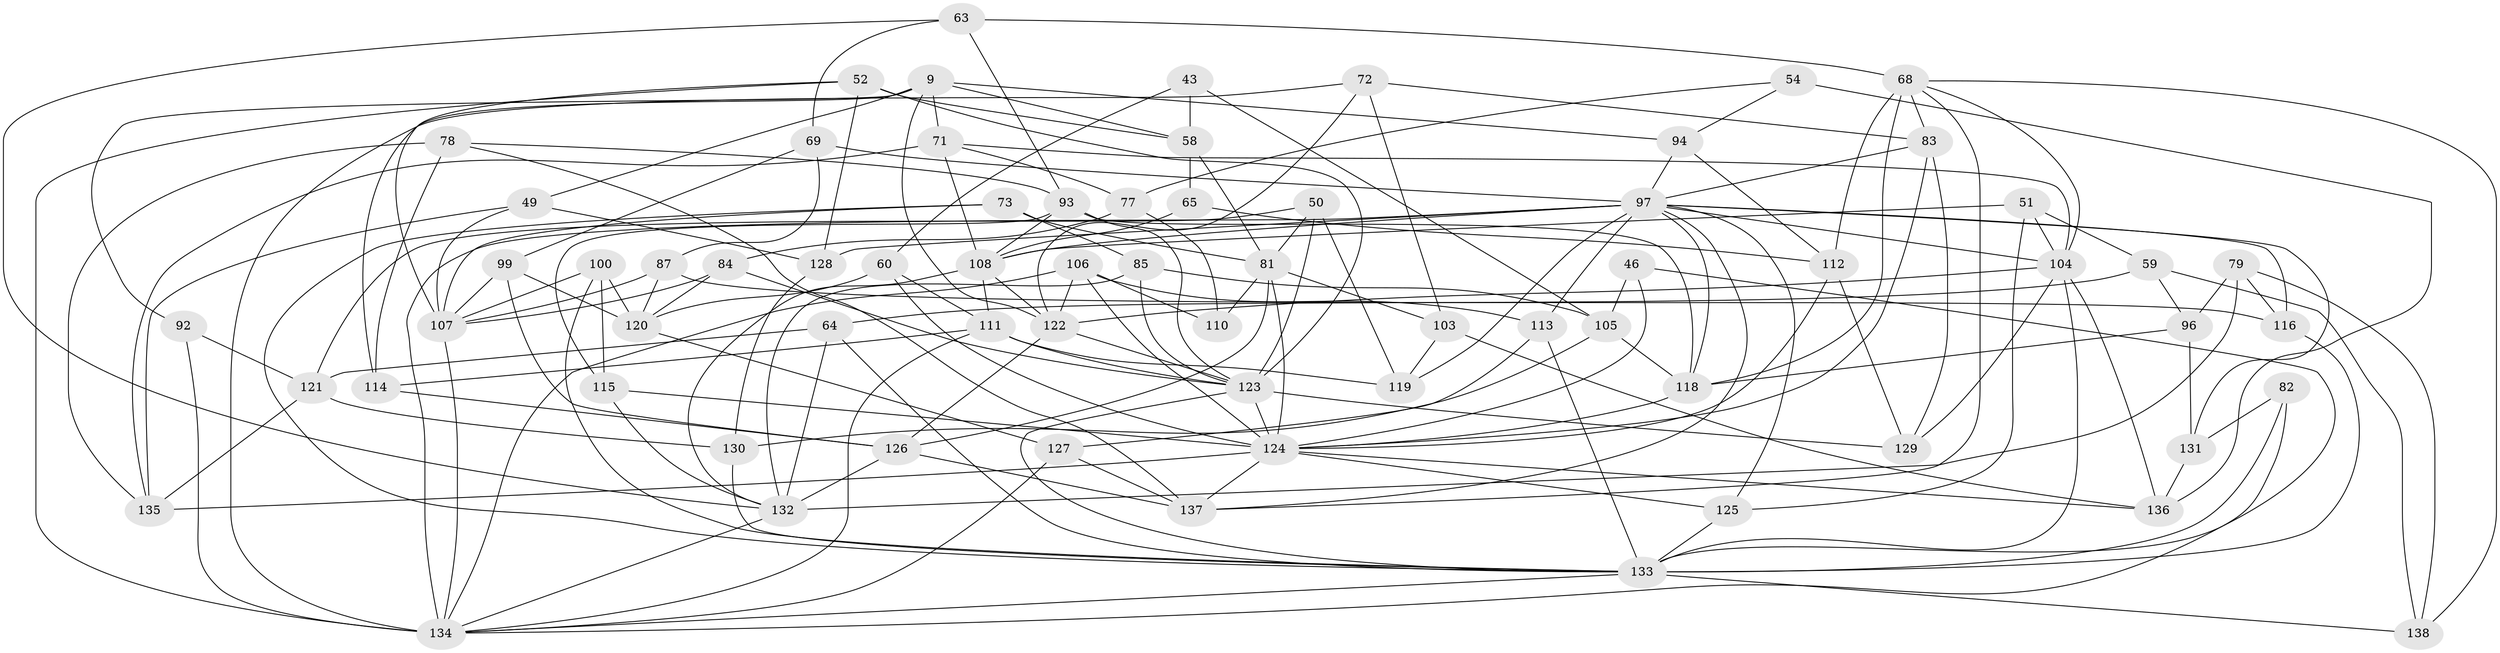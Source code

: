// original degree distribution, {4: 1.0}
// Generated by graph-tools (version 1.1) at 2025/03/03/04/25 22:03:55]
// undirected, 69 vertices, 180 edges
graph export_dot {
graph [start="1"]
  node [color=gray90,style=filled];
  9 [super="+1+5"];
  43;
  46;
  49;
  50;
  51;
  52 [super="+39"];
  54;
  58 [super="+11"];
  59;
  60;
  63;
  64;
  65;
  68 [super="+25"];
  69;
  71 [super="+55"];
  72;
  73;
  77;
  78;
  79;
  81 [super="+26"];
  82;
  83 [super="+67"];
  84;
  85;
  87;
  92;
  93 [super="+76+91"];
  94;
  96;
  97 [super="+32+38+74"];
  99;
  100;
  103;
  104 [super="+6+10+86"];
  105 [super="+13"];
  106 [super="+24"];
  107 [super="+31+95"];
  108 [super="+30+33"];
  110;
  111 [super="+102"];
  112 [super="+56"];
  113;
  114;
  115;
  116;
  118 [super="+90"];
  119;
  120 [super="+48"];
  121 [super="+45"];
  122 [super="+109"];
  123 [super="+18+117+23+75+35"];
  124 [super="+57+41+62"];
  125;
  126 [super="+89"];
  127;
  128;
  129;
  130;
  131;
  132 [super="+66+101"];
  133 [super="+70+40"];
  134 [super="+88+15+80"];
  135 [super="+98"];
  136 [super="+17"];
  137 [super="+44"];
  138;
  9 -- 58;
  9 -- 92;
  9 -- 94;
  9 -- 49;
  9 -- 114;
  9 -- 71 [weight=2];
  9 -- 122;
  43 -- 60;
  43 -- 105;
  43 -- 58 [weight=2];
  46 -- 105 [weight=2];
  46 -- 133;
  46 -- 124;
  49 -- 107;
  49 -- 128;
  49 -- 135;
  50 -- 119;
  50 -- 121;
  50 -- 81;
  50 -- 123;
  51 -- 59;
  51 -- 104;
  51 -- 125;
  51 -- 108;
  52 -- 128;
  52 -- 134 [weight=3];
  52 -- 58;
  52 -- 123 [weight=2];
  52 -- 107;
  54 -- 94;
  54 -- 136 [weight=2];
  54 -- 77;
  58 -- 65;
  58 -- 81;
  59 -- 138;
  59 -- 96;
  59 -- 64;
  60 -- 120;
  60 -- 111;
  60 -- 124;
  63 -- 93;
  63 -- 69;
  63 -- 68;
  63 -- 132;
  64 -- 121;
  64 -- 132;
  64 -- 133;
  65 -- 112 [weight=2];
  65 -- 108;
  68 -- 118 [weight=2];
  68 -- 112;
  68 -- 104;
  68 -- 138;
  68 -- 83;
  68 -- 137;
  69 -- 87;
  69 -- 99;
  69 -- 97;
  71 -- 77;
  71 -- 108;
  71 -- 104;
  71 -- 135;
  72 -- 103;
  72 -- 134;
  72 -- 83;
  72 -- 122;
  73 -- 81;
  73 -- 85;
  73 -- 107;
  73 -- 133;
  77 -- 110;
  77 -- 84;
  78 -- 114;
  78 -- 93;
  78 -- 135;
  78 -- 137;
  79 -- 138;
  79 -- 116;
  79 -- 96;
  79 -- 132;
  81 -- 126 [weight=2];
  81 -- 103;
  81 -- 124;
  81 -- 110;
  82 -- 131;
  82 -- 133 [weight=2];
  82 -- 134;
  83 -- 129;
  83 -- 97;
  83 -- 124 [weight=2];
  84 -- 123;
  84 -- 107;
  84 -- 120;
  85 -- 105;
  85 -- 123;
  85 -- 132;
  87 -- 116;
  87 -- 107;
  87 -- 120;
  92 -- 121 [weight=2];
  92 -- 134;
  93 -- 123 [weight=2];
  93 -- 118 [weight=2];
  93 -- 115;
  93 -- 108;
  94 -- 112;
  94 -- 97;
  96 -- 118;
  96 -- 131;
  97 -- 128;
  97 -- 134 [weight=3];
  97 -- 118;
  97 -- 104 [weight=2];
  97 -- 137;
  97 -- 108 [weight=2];
  97 -- 131;
  97 -- 113;
  97 -- 116;
  97 -- 119;
  97 -- 125;
  99 -- 126;
  99 -- 107;
  99 -- 120;
  100 -- 120;
  100 -- 115;
  100 -- 133;
  100 -- 107;
  103 -- 119;
  103 -- 136;
  104 -- 122 [weight=2];
  104 -- 136;
  104 -- 133;
  104 -- 129;
  105 -- 130;
  105 -- 118;
  106 -- 134;
  106 -- 110 [weight=2];
  106 -- 122;
  106 -- 113;
  106 -- 124;
  107 -- 134;
  108 -- 122;
  108 -- 111 [weight=2];
  108 -- 132;
  111 -- 119;
  111 -- 123 [weight=2];
  111 -- 134;
  111 -- 114;
  112 -- 129;
  112 -- 124;
  113 -- 127;
  113 -- 133;
  114 -- 126;
  115 -- 124;
  115 -- 132;
  116 -- 133;
  118 -- 124;
  120 -- 127;
  121 -- 130;
  121 -- 135;
  122 -- 123;
  122 -- 126;
  123 -- 133;
  123 -- 129;
  123 -- 124 [weight=2];
  124 -- 125;
  124 -- 135 [weight=2];
  124 -- 136;
  124 -- 137;
  125 -- 133;
  126 -- 132 [weight=2];
  126 -- 137;
  127 -- 137;
  127 -- 134;
  128 -- 130;
  130 -- 133;
  131 -- 136;
  132 -- 134 [weight=2];
  133 -- 134;
  133 -- 138;
}
